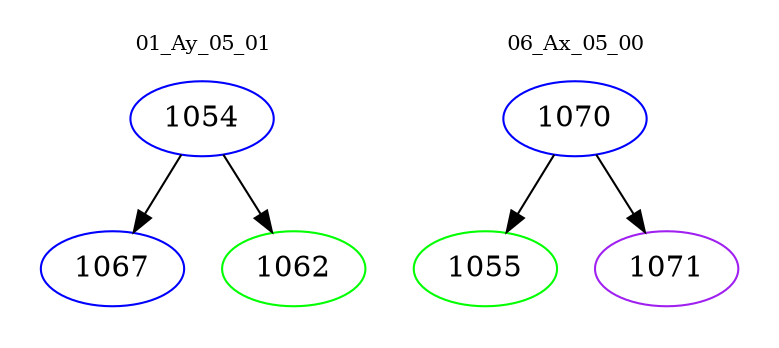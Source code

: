 digraph{
subgraph cluster_0 {
color = white
label = "01_Ay_05_01";
fontsize=10;
T0_1054 [label="1054", color="blue"]
T0_1054 -> T0_1067 [color="black"]
T0_1067 [label="1067", color="blue"]
T0_1054 -> T0_1062 [color="black"]
T0_1062 [label="1062", color="green"]
}
subgraph cluster_1 {
color = white
label = "06_Ax_05_00";
fontsize=10;
T1_1070 [label="1070", color="blue"]
T1_1070 -> T1_1055 [color="black"]
T1_1055 [label="1055", color="green"]
T1_1070 -> T1_1071 [color="black"]
T1_1071 [label="1071", color="purple"]
}
}
